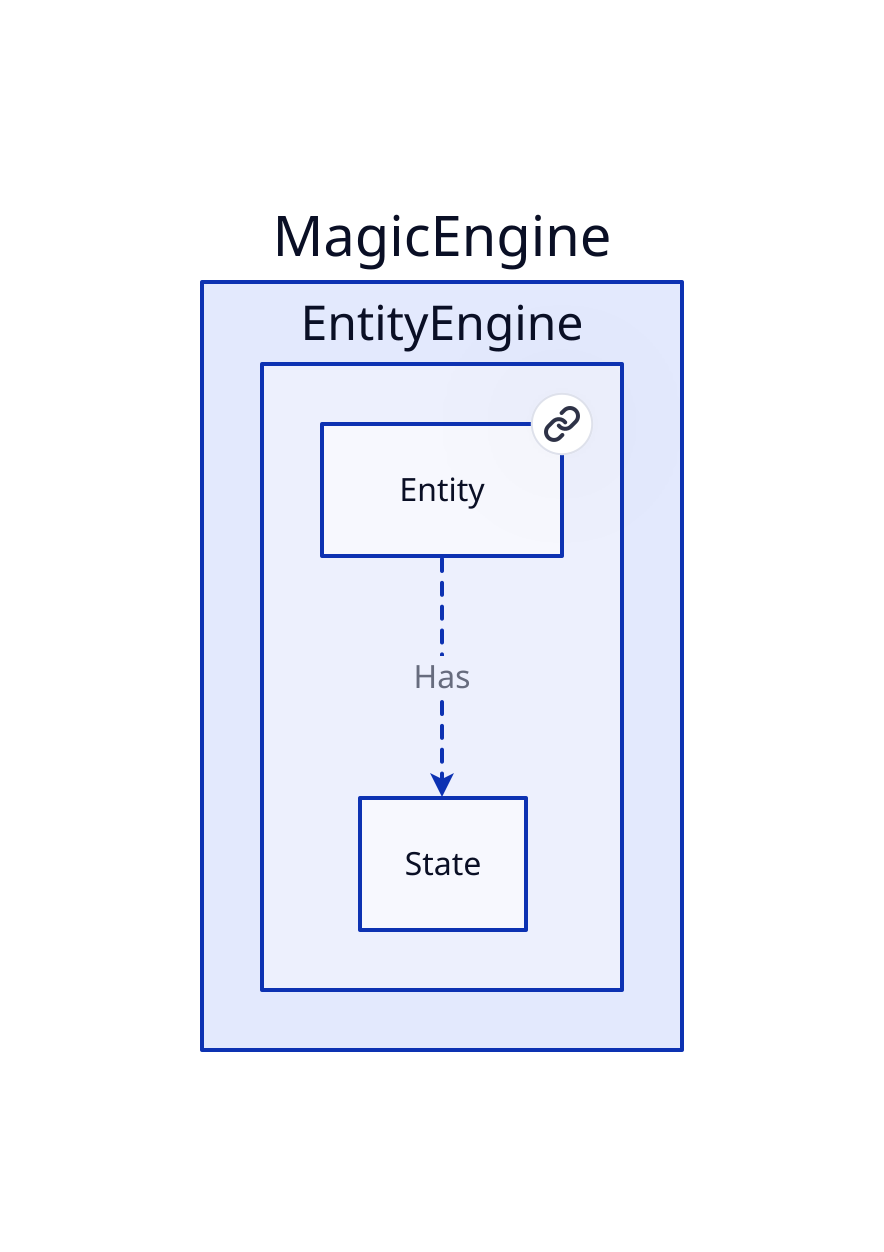 # Nodes :
MagicEngine: {
    EntityEngine: {
        Entity: Entity {
           link: Entity
        }
    }
}

# Links :
MagicEngine.EntityEngine.Entity -> MagicEngine.EntityEngine.State: Has {style.stroke-dash: 3
source-arrowhead: {}
target-arrowhead: {shape: arrow}
}
